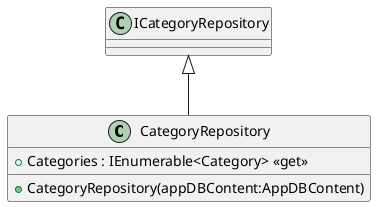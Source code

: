 @startuml
class CategoryRepository {
    + CategoryRepository(appDBContent:AppDBContent)
    + Categories : IEnumerable<Category> <<get>>
}
ICategoryRepository <|-- CategoryRepository
@enduml
